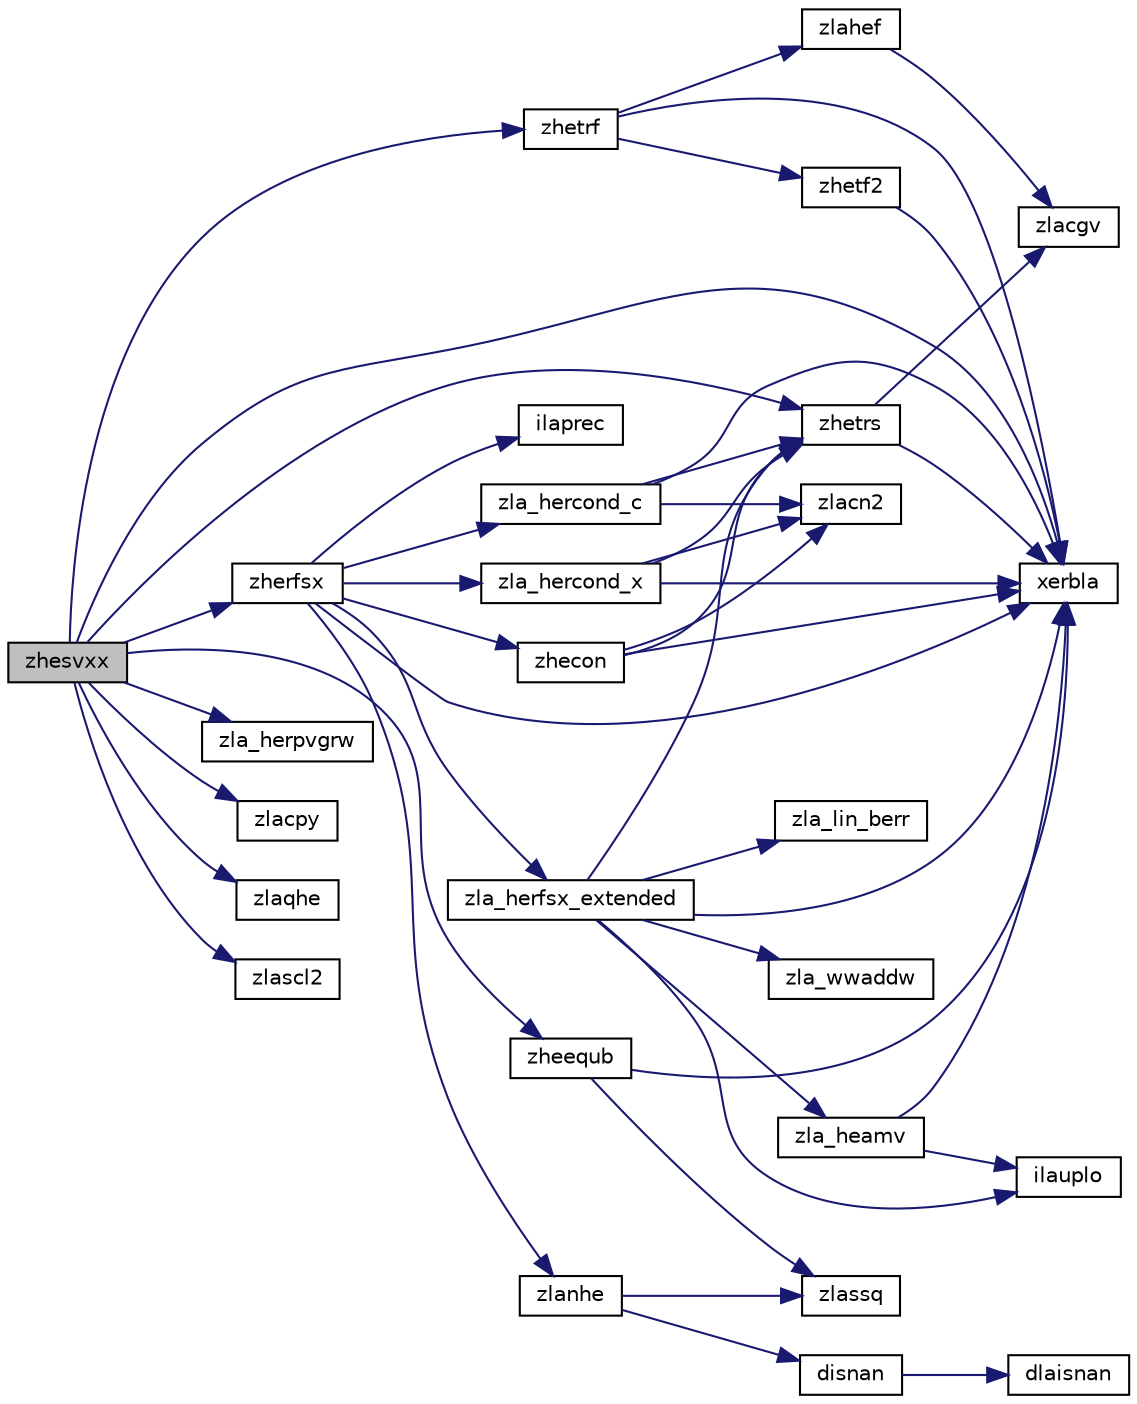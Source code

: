 digraph "zhesvxx"
{
 // LATEX_PDF_SIZE
  edge [fontname="Helvetica",fontsize="10",labelfontname="Helvetica",labelfontsize="10"];
  node [fontname="Helvetica",fontsize="10",shape=record];
  rankdir="LR";
  Node1 [label="zhesvxx",height=0.2,width=0.4,color="black", fillcolor="grey75", style="filled", fontcolor="black",tooltip="ZHESVXX computes the solution to system of linear equations A * X = B for HE matrices"];
  Node1 -> Node2 [color="midnightblue",fontsize="10",style="solid",fontname="Helvetica"];
  Node2 [label="xerbla",height=0.2,width=0.4,color="black", fillcolor="white", style="filled",URL="$xerbla_8f.html#a377ee61015baf8dea7770b3a404b1c07",tooltip="XERBLA"];
  Node1 -> Node3 [color="midnightblue",fontsize="10",style="solid",fontname="Helvetica"];
  Node3 [label="zheequb",height=0.2,width=0.4,color="black", fillcolor="white", style="filled",URL="$zheequb_8f.html#a0626d54efa3610a40077cf6685df73f1",tooltip="ZHEEQUB"];
  Node3 -> Node2 [color="midnightblue",fontsize="10",style="solid",fontname="Helvetica"];
  Node3 -> Node4 [color="midnightblue",fontsize="10",style="solid",fontname="Helvetica"];
  Node4 [label="zlassq",height=0.2,width=0.4,color="black", fillcolor="white", style="filled",URL="$zlassq_8f90.html#a254e1782d1c2f96e9e3164578481f9ce",tooltip="ZLASSQ updates a sum of squares represented in scaled form."];
  Node1 -> Node5 [color="midnightblue",fontsize="10",style="solid",fontname="Helvetica"];
  Node5 [label="zherfsx",height=0.2,width=0.4,color="black", fillcolor="white", style="filled",URL="$zherfsx_8f.html#aacc78ed5b9076f1580b0f754091fcc9e",tooltip="ZHERFSX"];
  Node5 -> Node6 [color="midnightblue",fontsize="10",style="solid",fontname="Helvetica"];
  Node6 [label="ilaprec",height=0.2,width=0.4,color="black", fillcolor="white", style="filled",URL="$ilaprec_8f.html#a6fe244cb80f355ab156ad1df9ffcc478",tooltip="ILAPREC"];
  Node5 -> Node2 [color="midnightblue",fontsize="10",style="solid",fontname="Helvetica"];
  Node5 -> Node7 [color="midnightblue",fontsize="10",style="solid",fontname="Helvetica"];
  Node7 [label="zhecon",height=0.2,width=0.4,color="black", fillcolor="white", style="filled",URL="$zhecon_8f.html#a584b985d2cb3dafedf2fbb0fb99f3910",tooltip="ZHECON"];
  Node7 -> Node2 [color="midnightblue",fontsize="10",style="solid",fontname="Helvetica"];
  Node7 -> Node8 [color="midnightblue",fontsize="10",style="solid",fontname="Helvetica"];
  Node8 [label="zhetrs",height=0.2,width=0.4,color="black", fillcolor="white", style="filled",URL="$zhetrs_8f.html#acf697e3bb72c5fd88cd90972999401dd",tooltip="ZHETRS"];
  Node8 -> Node2 [color="midnightblue",fontsize="10",style="solid",fontname="Helvetica"];
  Node8 -> Node9 [color="midnightblue",fontsize="10",style="solid",fontname="Helvetica"];
  Node9 [label="zlacgv",height=0.2,width=0.4,color="black", fillcolor="white", style="filled",URL="$zlacgv_8f.html#ad2595ab7c6b89e1ff2e9d05542431719",tooltip="ZLACGV conjugates a complex vector."];
  Node7 -> Node10 [color="midnightblue",fontsize="10",style="solid",fontname="Helvetica"];
  Node10 [label="zlacn2",height=0.2,width=0.4,color="black", fillcolor="white", style="filled",URL="$zlacn2_8f.html#a0fbe7a858e42dcf07db12aa892a9e513",tooltip="ZLACN2 estimates the 1-norm of a square matrix, using reverse communication for evaluating matrix-vec..."];
  Node5 -> Node11 [color="midnightblue",fontsize="10",style="solid",fontname="Helvetica"];
  Node11 [label="zla_hercond_c",height=0.2,width=0.4,color="black", fillcolor="white", style="filled",URL="$zla__hercond__c_8f.html#a30f0a64f0fc9adc9bae0b8521c2aaa8d",tooltip="ZLA_HERCOND_C computes the infinity norm condition number of op(A)*inv(diag(c)) for Hermitian indefin..."];
  Node11 -> Node2 [color="midnightblue",fontsize="10",style="solid",fontname="Helvetica"];
  Node11 -> Node8 [color="midnightblue",fontsize="10",style="solid",fontname="Helvetica"];
  Node11 -> Node10 [color="midnightblue",fontsize="10",style="solid",fontname="Helvetica"];
  Node5 -> Node12 [color="midnightblue",fontsize="10",style="solid",fontname="Helvetica"];
  Node12 [label="zla_hercond_x",height=0.2,width=0.4,color="black", fillcolor="white", style="filled",URL="$zla__hercond__x_8f.html#a57cd8e6f24c459a2de30a40e6ab78bd6",tooltip="ZLA_HERCOND_X computes the infinity norm condition number of op(A)*diag(x) for Hermitian indefinite m..."];
  Node12 -> Node2 [color="midnightblue",fontsize="10",style="solid",fontname="Helvetica"];
  Node12 -> Node8 [color="midnightblue",fontsize="10",style="solid",fontname="Helvetica"];
  Node12 -> Node10 [color="midnightblue",fontsize="10",style="solid",fontname="Helvetica"];
  Node5 -> Node13 [color="midnightblue",fontsize="10",style="solid",fontname="Helvetica"];
  Node13 [label="zla_herfsx_extended",height=0.2,width=0.4,color="black", fillcolor="white", style="filled",URL="$zla__herfsx__extended_8f.html#ac1eedf70ebb5cc3fcedb4c1c5eb4af18",tooltip="ZLA_HERFSX_EXTENDED improves the computed solution to a system of linear equations for Hermitian inde..."];
  Node13 -> Node14 [color="midnightblue",fontsize="10",style="solid",fontname="Helvetica"];
  Node14 [label="ilauplo",height=0.2,width=0.4,color="black", fillcolor="white", style="filled",URL="$ilauplo_8f.html#a078a6444f93a0d4e589ca8bb80524313",tooltip="ILAUPLO"];
  Node13 -> Node2 [color="midnightblue",fontsize="10",style="solid",fontname="Helvetica"];
  Node13 -> Node8 [color="midnightblue",fontsize="10",style="solid",fontname="Helvetica"];
  Node13 -> Node15 [color="midnightblue",fontsize="10",style="solid",fontname="Helvetica"];
  Node15 [label="zla_heamv",height=0.2,width=0.4,color="black", fillcolor="white", style="filled",URL="$zla__heamv_8f.html#a20545c266c3a99c6558344f3645eea74",tooltip="ZLA_HEAMV computes a matrix-vector product using a Hermitian indefinite matrix to calculate error bou..."];
  Node15 -> Node14 [color="midnightblue",fontsize="10",style="solid",fontname="Helvetica"];
  Node15 -> Node2 [color="midnightblue",fontsize="10",style="solid",fontname="Helvetica"];
  Node13 -> Node16 [color="midnightblue",fontsize="10",style="solid",fontname="Helvetica"];
  Node16 [label="zla_lin_berr",height=0.2,width=0.4,color="black", fillcolor="white", style="filled",URL="$zla__lin__berr_8f.html#a8161170213c0df9bff72f362f230d866",tooltip="ZLA_LIN_BERR computes a component-wise relative backward error."];
  Node13 -> Node17 [color="midnightblue",fontsize="10",style="solid",fontname="Helvetica"];
  Node17 [label="zla_wwaddw",height=0.2,width=0.4,color="black", fillcolor="white", style="filled",URL="$zla__wwaddw_8f.html#a605c615b386f083f45285795a7d6686c",tooltip="ZLA_WWADDW adds a vector into a doubled-single vector."];
  Node5 -> Node18 [color="midnightblue",fontsize="10",style="solid",fontname="Helvetica"];
  Node18 [label="zlanhe",height=0.2,width=0.4,color="black", fillcolor="white", style="filled",URL="$zlanhe_8f.html#a6feff6b992299f847b477b9b9574ea51",tooltip="ZLANHE returns the value of the 1-norm, or the Frobenius norm, or the infinity norm,..."];
  Node18 -> Node19 [color="midnightblue",fontsize="10",style="solid",fontname="Helvetica"];
  Node19 [label="disnan",height=0.2,width=0.4,color="black", fillcolor="white", style="filled",URL="$disnan_8f.html#a230d4e1886896853b11e44e541b2c6a3",tooltip="DISNAN tests input for NaN."];
  Node19 -> Node20 [color="midnightblue",fontsize="10",style="solid",fontname="Helvetica"];
  Node20 [label="dlaisnan",height=0.2,width=0.4,color="black", fillcolor="white", style="filled",URL="$dlaisnan_8f.html#a341ec834c6fc14a17fead550ff486022",tooltip="DLAISNAN tests input for NaN by comparing two arguments for inequality."];
  Node18 -> Node4 [color="midnightblue",fontsize="10",style="solid",fontname="Helvetica"];
  Node1 -> Node21 [color="midnightblue",fontsize="10",style="solid",fontname="Helvetica"];
  Node21 [label="zhetrf",height=0.2,width=0.4,color="black", fillcolor="white", style="filled",URL="$zhetrf_8f.html#adc84a5c9818ee12ea19944623131bd52",tooltip="ZHETRF"];
  Node21 -> Node2 [color="midnightblue",fontsize="10",style="solid",fontname="Helvetica"];
  Node21 -> Node22 [color="midnightblue",fontsize="10",style="solid",fontname="Helvetica"];
  Node22 [label="zhetf2",height=0.2,width=0.4,color="black", fillcolor="white", style="filled",URL="$zhetf2_8f.html#a40a7b760050b65451b24ab9176e93192",tooltip="ZHETF2 computes the factorization of a complex Hermitian matrix, using the diagonal pivoting method (..."];
  Node22 -> Node2 [color="midnightblue",fontsize="10",style="solid",fontname="Helvetica"];
  Node21 -> Node23 [color="midnightblue",fontsize="10",style="solid",fontname="Helvetica"];
  Node23 [label="zlahef",height=0.2,width=0.4,color="black", fillcolor="white", style="filled",URL="$zlahef_8f.html#ad3e70471109e6811c241e34dc5a5a059",tooltip="ZLAHEF computes a partial factorization of a complex Hermitian indefinite matrix using the Bunch-Kauf..."];
  Node23 -> Node9 [color="midnightblue",fontsize="10",style="solid",fontname="Helvetica"];
  Node1 -> Node8 [color="midnightblue",fontsize="10",style="solid",fontname="Helvetica"];
  Node1 -> Node24 [color="midnightblue",fontsize="10",style="solid",fontname="Helvetica"];
  Node24 [label="zla_herpvgrw",height=0.2,width=0.4,color="black", fillcolor="white", style="filled",URL="$zla__herpvgrw_8f.html#a8d370ca3c9a14f08b9d2a3f4c2cffd94",tooltip="ZLA_HERPVGRW"];
  Node1 -> Node25 [color="midnightblue",fontsize="10",style="solid",fontname="Helvetica"];
  Node25 [label="zlacpy",height=0.2,width=0.4,color="black", fillcolor="white", style="filled",URL="$zlacpy_8f.html#a519ff79bf915433651747242f22078fb",tooltip="ZLACPY copies all or part of one two-dimensional array to another."];
  Node1 -> Node26 [color="midnightblue",fontsize="10",style="solid",fontname="Helvetica"];
  Node26 [label="zlaqhe",height=0.2,width=0.4,color="black", fillcolor="white", style="filled",URL="$zlaqhe_8f.html#aab30acac07bbf74be363c17541d9cd0e",tooltip="ZLAQHE scales a Hermitian matrix."];
  Node1 -> Node27 [color="midnightblue",fontsize="10",style="solid",fontname="Helvetica"];
  Node27 [label="zlascl2",height=0.2,width=0.4,color="black", fillcolor="white", style="filled",URL="$zlascl2_8f.html#a9371a2bf607a916312d7f316dadb1530",tooltip="ZLASCL2 performs diagonal scaling on a matrix."];
}
